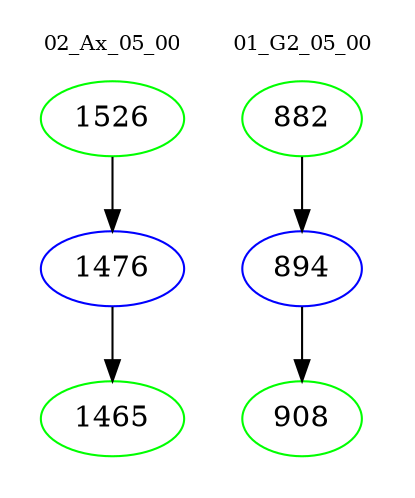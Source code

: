 digraph{
subgraph cluster_0 {
color = white
label = "02_Ax_05_00";
fontsize=10;
T0_1526 [label="1526", color="green"]
T0_1526 -> T0_1476 [color="black"]
T0_1476 [label="1476", color="blue"]
T0_1476 -> T0_1465 [color="black"]
T0_1465 [label="1465", color="green"]
}
subgraph cluster_1 {
color = white
label = "01_G2_05_00";
fontsize=10;
T1_882 [label="882", color="green"]
T1_882 -> T1_894 [color="black"]
T1_894 [label="894", color="blue"]
T1_894 -> T1_908 [color="black"]
T1_908 [label="908", color="green"]
}
}
